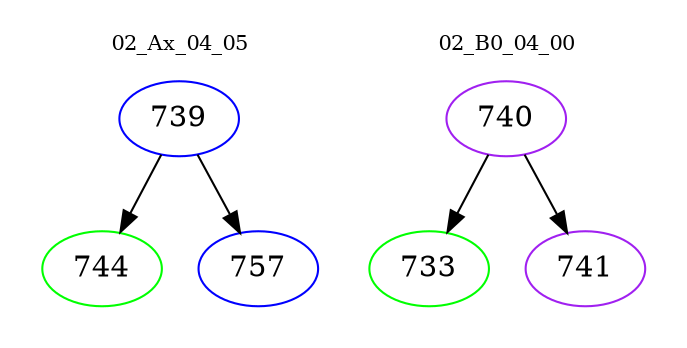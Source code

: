 digraph{
subgraph cluster_0 {
color = white
label = "02_Ax_04_05";
fontsize=10;
T0_739 [label="739", color="blue"]
T0_739 -> T0_744 [color="black"]
T0_744 [label="744", color="green"]
T0_739 -> T0_757 [color="black"]
T0_757 [label="757", color="blue"]
}
subgraph cluster_1 {
color = white
label = "02_B0_04_00";
fontsize=10;
T1_740 [label="740", color="purple"]
T1_740 -> T1_733 [color="black"]
T1_733 [label="733", color="green"]
T1_740 -> T1_741 [color="black"]
T1_741 [label="741", color="purple"]
}
}
